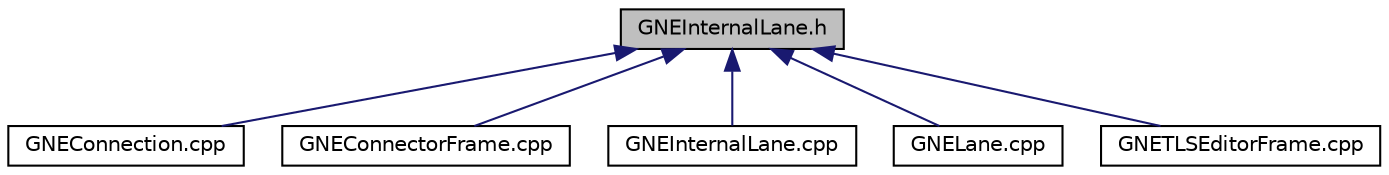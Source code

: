 digraph "GNEInternalLane.h"
{
  edge [fontname="Helvetica",fontsize="10",labelfontname="Helvetica",labelfontsize="10"];
  node [fontname="Helvetica",fontsize="10",shape=record];
  Node83 [label="GNEInternalLane.h",height=0.2,width=0.4,color="black", fillcolor="grey75", style="filled", fontcolor="black"];
  Node83 -> Node84 [dir="back",color="midnightblue",fontsize="10",style="solid",fontname="Helvetica"];
  Node84 [label="GNEConnection.cpp",height=0.2,width=0.4,color="black", fillcolor="white", style="filled",URL="$da/d3f/_g_n_e_connection_8cpp.html"];
  Node83 -> Node85 [dir="back",color="midnightblue",fontsize="10",style="solid",fontname="Helvetica"];
  Node85 [label="GNEConnectorFrame.cpp",height=0.2,width=0.4,color="black", fillcolor="white", style="filled",URL="$d2/d0e/_g_n_e_connector_frame_8cpp.html"];
  Node83 -> Node86 [dir="back",color="midnightblue",fontsize="10",style="solid",fontname="Helvetica"];
  Node86 [label="GNEInternalLane.cpp",height=0.2,width=0.4,color="black", fillcolor="white", style="filled",URL="$d8/d2f/_g_n_e_internal_lane_8cpp.html"];
  Node83 -> Node87 [dir="back",color="midnightblue",fontsize="10",style="solid",fontname="Helvetica"];
  Node87 [label="GNELane.cpp",height=0.2,width=0.4,color="black", fillcolor="white", style="filled",URL="$d0/d3f/_g_n_e_lane_8cpp.html"];
  Node83 -> Node88 [dir="back",color="midnightblue",fontsize="10",style="solid",fontname="Helvetica"];
  Node88 [label="GNETLSEditorFrame.cpp",height=0.2,width=0.4,color="black", fillcolor="white", style="filled",URL="$d2/d78/_g_n_e_t_l_s_editor_frame_8cpp.html"];
}
